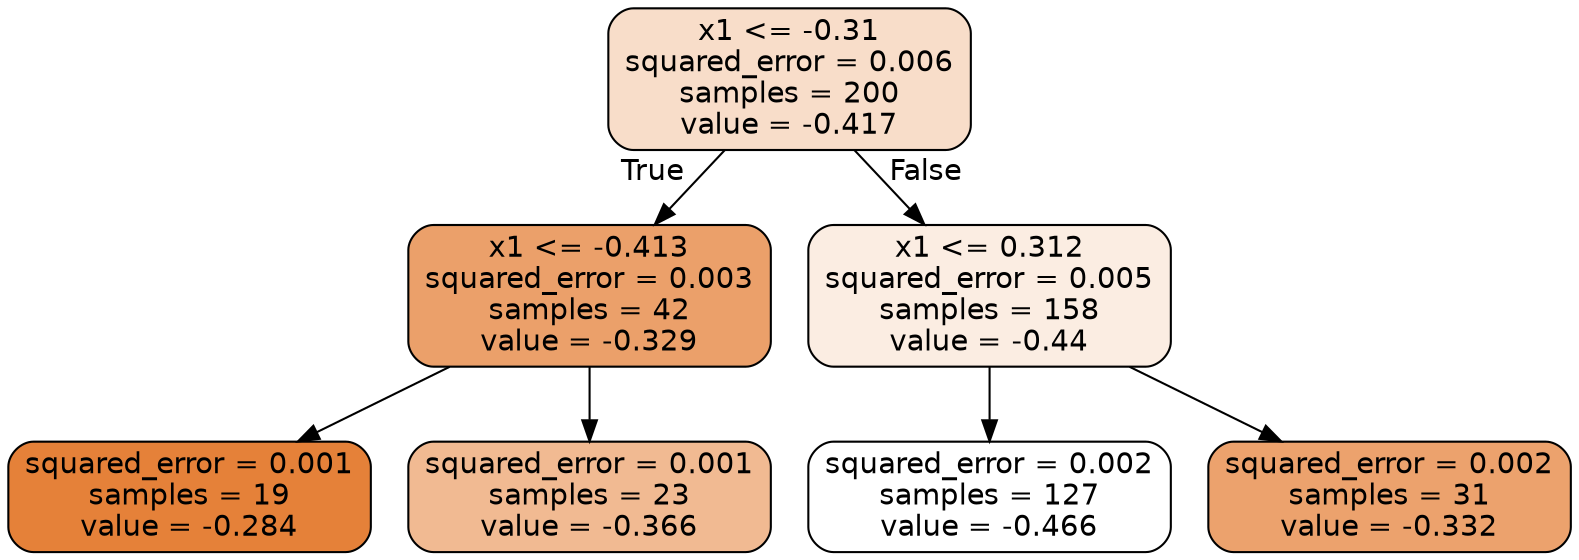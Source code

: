 digraph Tree {
node [shape=box, style="filled, rounded", color="black", fontname="helvetica"] ;
edge [fontname="helvetica"] ;
0 [label="x1 <= -0.31\nsquared_error = 0.006\nsamples = 200\nvalue = -0.417", fillcolor="#f8ddc9"] ;
1 [label="x1 <= -0.413\nsquared_error = 0.003\nsamples = 42\nvalue = -0.329", fillcolor="#eba06a"] ;
0 -> 1 [labeldistance=2.5, labelangle=45, headlabel="True"] ;
2 [label="squared_error = 0.001\nsamples = 19\nvalue = -0.284", fillcolor="#e58139"] ;
1 -> 2 ;
3 [label="squared_error = 0.001\nsamples = 23\nvalue = -0.366", fillcolor="#f1ba92"] ;
1 -> 3 ;
4 [label="x1 <= 0.312\nsquared_error = 0.005\nsamples = 158\nvalue = -0.44", fillcolor="#fbede2"] ;
0 -> 4 [labeldistance=2.5, labelangle=-45, headlabel="False"] ;
5 [label="squared_error = 0.002\nsamples = 127\nvalue = -0.466", fillcolor="#ffffff"] ;
4 -> 5 ;
6 [label="squared_error = 0.002\nsamples = 31\nvalue = -0.332", fillcolor="#eca26d"] ;
4 -> 6 ;
}